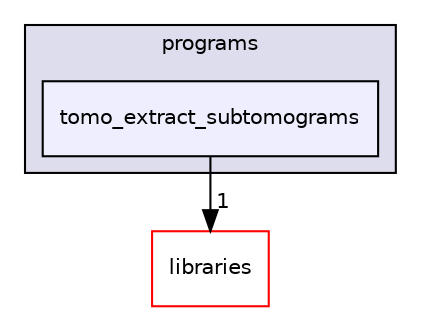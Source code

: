 digraph "xmipp/applications/programs/tomo_extract_subtomograms" {
  compound=true
  node [ fontsize="10", fontname="Helvetica"];
  edge [ labelfontsize="10", labelfontname="Helvetica"];
  subgraph clusterdir_592b16dc4070b933e5655da2b0d20bbb {
    graph [ bgcolor="#ddddee", pencolor="black", label="programs" fontname="Helvetica", fontsize="10", URL="dir_592b16dc4070b933e5655da2b0d20bbb.html"]
  dir_3a8dc3d6f5cc110f84a8d613ff4b5df4 [shape=box, label="tomo_extract_subtomograms", style="filled", fillcolor="#eeeeff", pencolor="black", URL="dir_3a8dc3d6f5cc110f84a8d613ff4b5df4.html"];
  }
  dir_29dba3f3840f20df3b04d1972e99046b [shape=box label="libraries" fillcolor="white" style="filled" color="red" URL="dir_29dba3f3840f20df3b04d1972e99046b.html"];
  dir_3a8dc3d6f5cc110f84a8d613ff4b5df4->dir_29dba3f3840f20df3b04d1972e99046b [headlabel="1", labeldistance=1.5 headhref="dir_000216_000042.html"];
}
